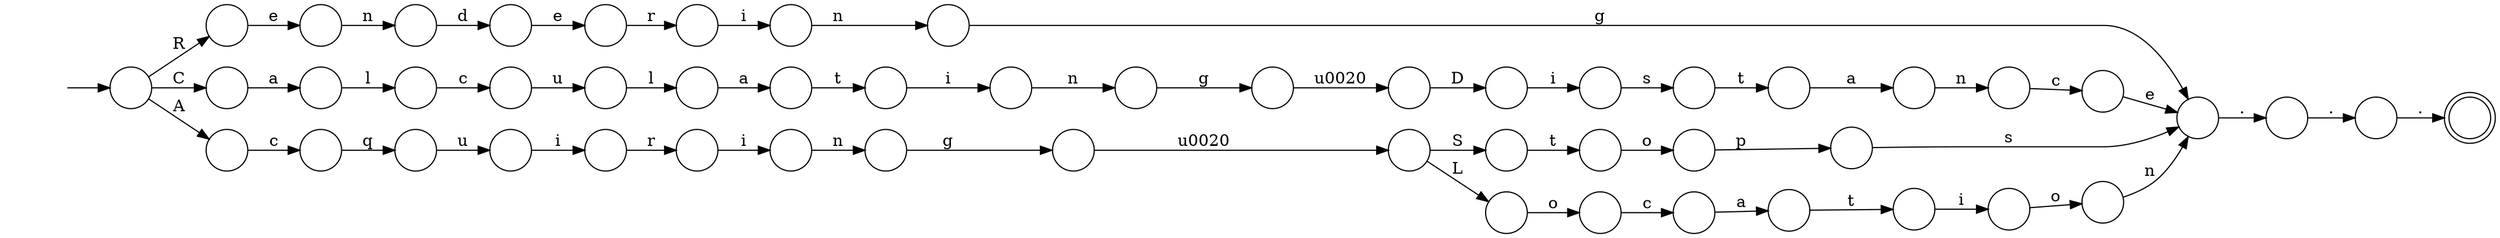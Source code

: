 digraph Automaton {
  rankdir = LR;
  0 [shape=circle,label=""];
  0 -> 37 [label="S"]
  0 -> 42 [label="L"]
  1 [shape=circle,label=""];
  1 -> 9 [label="i"]
  2 [shape=circle,label=""];
  2 -> 4 [label="n"]
  3 [shape=circle,label=""];
  3 -> 8 [label="u"]
  4 [shape=circle,label=""];
  4 -> 6 [label="g"]
  5 [shape=circle,label=""];
  5 -> 3 [label="c"]
  6 [shape=circle,label=""];
  6 -> 12 [label="\u0020"]
  7 [shape=circle,label=""];
  7 -> 40 [label="."]
  8 [shape=circle,label=""];
  8 -> 23 [label="l"]
  9 [shape=circle,label=""];
  9 -> 33 [label="n"]
  10 [shape=circle,label=""];
  10 -> 41 [label="c"]
  11 [shape=circle,label=""];
  11 -> 32 [label="q"]
  12 [shape=circle,label=""];
  12 -> 28 [label="D"]
  13 [shape=circle,label=""];
  13 -> 46 [label="n"]
  14 [shape=circle,label=""];
  14 -> 13 [label="e"]
  15 [shape=circle,label=""];
  15 -> 1 [label="r"]
  16 [shape=circle,label=""];
  16 -> 47 [label="a"]
  17 [shape=circle,label=""];
  17 -> 15 [label="e"]
  18 [shape=circle,label=""];
  initial [shape=plaintext,label=""];
  initial -> 18
  18 -> 14 [label="R"]
  18 -> 44 [label="A"]
  18 -> 16 [label="C"]
  19 [shape=circle,label=""];
  19 -> 22 [label="t"]
  20 [shape=circle,label=""];
  20 -> 52 [label="t"]
  21 [shape=circle,label=""];
  21 -> 30 [label="g"]
  22 [shape=circle,label=""];
  22 -> 25 [label="i"]
  23 [shape=circle,label=""];
  23 -> 35 [label="a"]
  24 [shape=circle,label=""];
  24 -> 50 [label="i"]
  25 [shape=circle,label=""];
  25 -> 48 [label="o"]
  26 [shape=circle,label=""];
  26 -> 36 [label="c"]
  27 [shape=circle,label=""];
  27 -> 51 [label="p"]
  28 [shape=circle,label=""];
  28 -> 39 [label="i"]
  29 [shape=circle,label=""];
  29 -> 31 [label="i"]
  30 [shape=circle,label=""];
  30 -> 0 [label="\u0020"]
  31 [shape=circle,label=""];
  31 -> 24 [label="r"]
  32 [shape=circle,label=""];
  32 -> 29 [label="u"]
  33 [shape=circle,label=""];
  33 -> 7 [label="g"]
  34 [shape=circle,label=""];
  34 -> 26 [label="n"]
  35 [shape=circle,label=""];
  35 -> 43 [label="t"]
  36 [shape=circle,label=""];
  36 -> 7 [label="e"]
  37 [shape=circle,label=""];
  37 -> 49 [label="t"]
  38 [shape=circle,label=""];
  38 -> 45 [label="."]
  39 [shape=circle,label=""];
  39 -> 20 [label="s"]
  40 [shape=circle,label=""];
  40 -> 38 [label="."]
  41 [shape=circle,label=""];
  41 -> 19 [label="a"]
  42 [shape=circle,label=""];
  42 -> 10 [label="o"]
  43 [shape=circle,label=""];
  43 -> 2 [label="i"]
  44 [shape=circle,label=""];
  44 -> 11 [label="c"]
  45 [shape=doublecircle,label=""];
  46 [shape=circle,label=""];
  46 -> 17 [label="d"]
  47 [shape=circle,label=""];
  47 -> 5 [label="l"]
  48 [shape=circle,label=""];
  48 -> 7 [label="n"]
  49 [shape=circle,label=""];
  49 -> 27 [label="o"]
  50 [shape=circle,label=""];
  50 -> 21 [label="n"]
  51 [shape=circle,label=""];
  51 -> 7 [label="s"]
  52 [shape=circle,label=""];
  52 -> 34 [label="a"]
}
